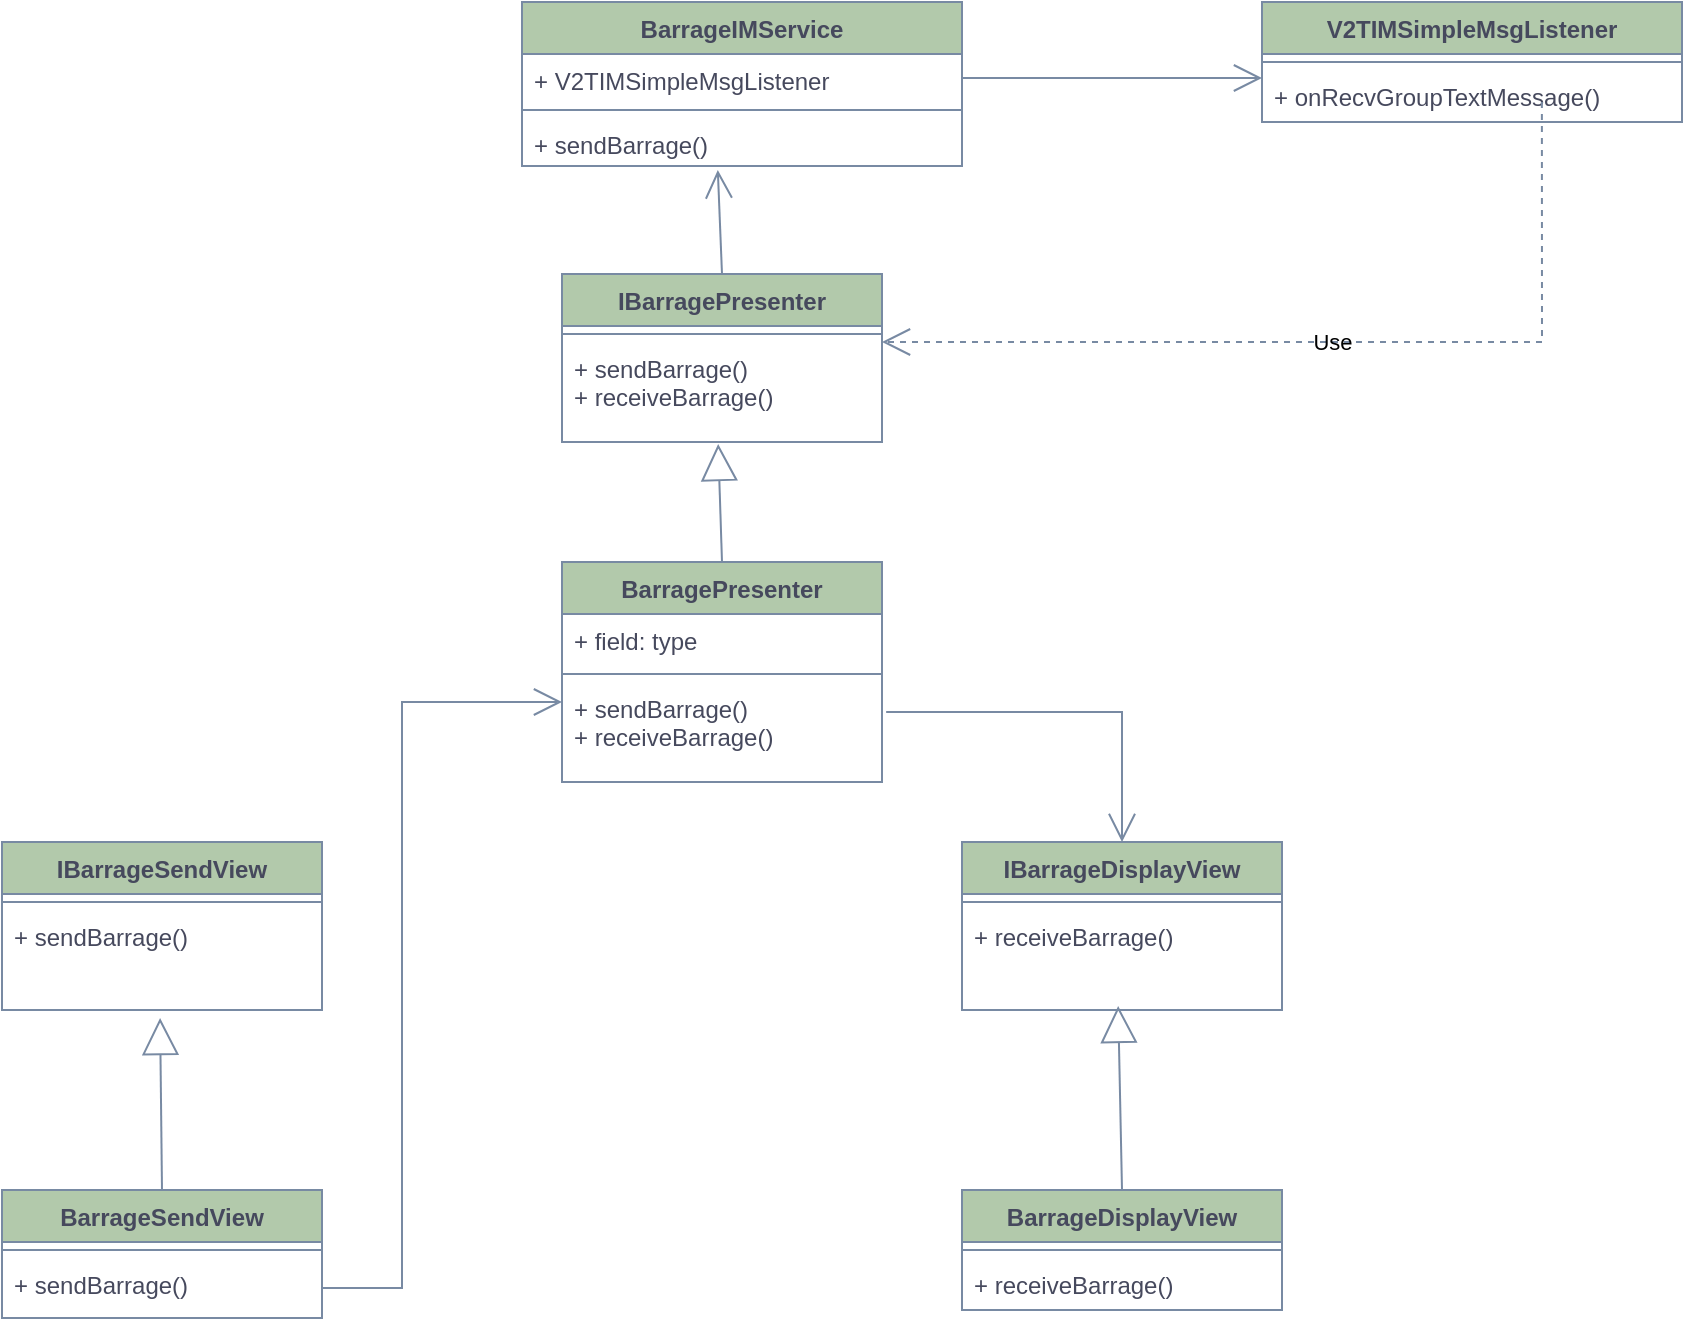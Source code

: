 <mxfile version="22.1.3" type="github">
  <diagram name="第 1 页" id="IBhxvfkGAeg1p5E4bXM3">
    <mxGraphModel dx="2074" dy="1059" grid="1" gridSize="10" guides="1" tooltips="1" connect="1" arrows="1" fold="1" page="1" pageScale="1" pageWidth="827" pageHeight="1169" math="0" shadow="0">
      <root>
        <mxCell id="0" />
        <mxCell id="1" parent="0" />
        <mxCell id="6ni6ROQNfi7pwdVgRZrK-12" value="V2TIMSimpleMsgListener" style="swimlane;fontStyle=1;align=center;verticalAlign=top;childLayout=stackLayout;horizontal=1;startSize=26;horizontalStack=0;resizeParent=1;resizeParentMax=0;resizeLast=0;collapsible=1;marginBottom=0;whiteSpace=wrap;html=1;labelBackgroundColor=none;fillColor=#B2C9AB;strokeColor=#788AA3;fontColor=#46495D;" vertex="1" parent="1">
          <mxGeometry x="710" y="290" width="210" height="60" as="geometry" />
        </mxCell>
        <mxCell id="6ni6ROQNfi7pwdVgRZrK-14" value="" style="line;strokeWidth=1;align=left;verticalAlign=middle;spacingTop=-1;spacingLeft=3;spacingRight=3;rotatable=0;labelPosition=right;points=[];portConstraint=eastwest;labelBackgroundColor=none;fillColor=#B2C9AB;strokeColor=#788AA3;fontColor=#46495D;" vertex="1" parent="6ni6ROQNfi7pwdVgRZrK-12">
          <mxGeometry y="26" width="210" height="8" as="geometry" />
        </mxCell>
        <mxCell id="6ni6ROQNfi7pwdVgRZrK-15" value="+&amp;nbsp;onRecvGroupTextMessage()" style="text;align=left;verticalAlign=top;spacingLeft=4;spacingRight=4;overflow=hidden;rotatable=0;points=[[0,0.5],[1,0.5]];portConstraint=eastwest;whiteSpace=wrap;html=1;labelBackgroundColor=none;fontColor=#46495D;" vertex="1" parent="6ni6ROQNfi7pwdVgRZrK-12">
          <mxGeometry y="34" width="210" height="26" as="geometry" />
        </mxCell>
        <mxCell id="6ni6ROQNfi7pwdVgRZrK-21" value="BarrageIMService" style="swimlane;fontStyle=1;align=center;verticalAlign=top;childLayout=stackLayout;horizontal=1;startSize=26;horizontalStack=0;resizeParent=1;resizeParentMax=0;resizeLast=0;collapsible=1;marginBottom=0;whiteSpace=wrap;html=1;labelBackgroundColor=none;fillColor=#B2C9AB;strokeColor=#788AA3;fontColor=#46495D;" vertex="1" parent="1">
          <mxGeometry x="340" y="290" width="220" height="82" as="geometry" />
        </mxCell>
        <mxCell id="6ni6ROQNfi7pwdVgRZrK-22" value="+&amp;nbsp;V2TIMSimpleMsgListener" style="text;align=left;verticalAlign=top;spacingLeft=4;spacingRight=4;overflow=hidden;rotatable=0;points=[[0,0.5],[1,0.5]];portConstraint=eastwest;whiteSpace=wrap;html=1;labelBackgroundColor=none;fontColor=#46495D;" vertex="1" parent="6ni6ROQNfi7pwdVgRZrK-21">
          <mxGeometry y="26" width="220" height="24" as="geometry" />
        </mxCell>
        <mxCell id="6ni6ROQNfi7pwdVgRZrK-23" value="" style="line;strokeWidth=1;align=left;verticalAlign=middle;spacingTop=-1;spacingLeft=3;spacingRight=3;rotatable=0;labelPosition=right;points=[];portConstraint=eastwest;labelBackgroundColor=none;fillColor=#B2C9AB;strokeColor=#788AA3;fontColor=#46495D;" vertex="1" parent="6ni6ROQNfi7pwdVgRZrK-21">
          <mxGeometry y="50" width="220" height="8" as="geometry" />
        </mxCell>
        <mxCell id="6ni6ROQNfi7pwdVgRZrK-24" value="+&amp;nbsp;sendBarrage()" style="text;align=left;verticalAlign=top;spacingLeft=4;spacingRight=4;overflow=hidden;rotatable=0;points=[[0,0.5],[1,0.5]];portConstraint=eastwest;whiteSpace=wrap;html=1;labelBackgroundColor=none;fontColor=#46495D;" vertex="1" parent="6ni6ROQNfi7pwdVgRZrK-21">
          <mxGeometry y="58" width="220" height="24" as="geometry" />
        </mxCell>
        <mxCell id="6ni6ROQNfi7pwdVgRZrK-25" value="" style="endArrow=open;endFill=1;endSize=12;html=1;rounded=0;exitX=1;exitY=0.5;exitDx=0;exitDy=0;entryX=0;entryY=0.154;entryDx=0;entryDy=0;labelBackgroundColor=none;fontColor=default;entryPerimeter=0;strokeColor=#788AA3;" edge="1" parent="1" source="6ni6ROQNfi7pwdVgRZrK-22" target="6ni6ROQNfi7pwdVgRZrK-15">
          <mxGeometry width="160" relative="1" as="geometry">
            <mxPoint x="560" y="339" as="sourcePoint" />
            <mxPoint x="650" y="330" as="targetPoint" />
          </mxGeometry>
        </mxCell>
        <mxCell id="6ni6ROQNfi7pwdVgRZrK-26" value="IBarragePresenter" style="swimlane;fontStyle=1;align=center;verticalAlign=top;childLayout=stackLayout;horizontal=1;startSize=26;horizontalStack=0;resizeParent=1;resizeParentMax=0;resizeLast=0;collapsible=1;marginBottom=0;whiteSpace=wrap;html=1;labelBackgroundColor=none;fillColor=#B2C9AB;strokeColor=#788AA3;fontColor=#46495D;" vertex="1" parent="1">
          <mxGeometry x="360" y="426" width="160" height="84" as="geometry" />
        </mxCell>
        <mxCell id="6ni6ROQNfi7pwdVgRZrK-28" value="" style="line;strokeWidth=1;align=left;verticalAlign=middle;spacingTop=-1;spacingLeft=3;spacingRight=3;rotatable=0;labelPosition=right;points=[];portConstraint=eastwest;labelBackgroundColor=none;fillColor=#B2C9AB;strokeColor=#788AA3;fontColor=#46495D;" vertex="1" parent="6ni6ROQNfi7pwdVgRZrK-26">
          <mxGeometry y="26" width="160" height="8" as="geometry" />
        </mxCell>
        <mxCell id="6ni6ROQNfi7pwdVgRZrK-29" value="+&amp;nbsp;sendBarrage()&lt;br&gt;+&amp;nbsp;receiveBarrage()" style="text;align=left;verticalAlign=top;spacingLeft=4;spacingRight=4;overflow=hidden;rotatable=0;points=[[0,0.5],[1,0.5]];portConstraint=eastwest;whiteSpace=wrap;html=1;labelBackgroundColor=none;fontColor=#46495D;" vertex="1" parent="6ni6ROQNfi7pwdVgRZrK-26">
          <mxGeometry y="34" width="160" height="50" as="geometry" />
        </mxCell>
        <mxCell id="6ni6ROQNfi7pwdVgRZrK-31" value="" style="endArrow=open;endFill=1;endSize=12;html=1;rounded=0;exitX=0.5;exitY=0;exitDx=0;exitDy=0;labelBackgroundColor=none;fontColor=default;entryX=0.445;entryY=1.083;entryDx=0;entryDy=0;entryPerimeter=0;strokeColor=#788AA3;" edge="1" parent="1" source="6ni6ROQNfi7pwdVgRZrK-26" target="6ni6ROQNfi7pwdVgRZrK-24">
          <mxGeometry width="160" relative="1" as="geometry">
            <mxPoint x="413" y="383" as="sourcePoint" />
            <mxPoint x="478" y="371" as="targetPoint" />
          </mxGeometry>
        </mxCell>
        <mxCell id="6ni6ROQNfi7pwdVgRZrK-35" value="" style="endArrow=open;endFill=1;endSize=12;html=1;rounded=0;entryX=0.5;entryY=0;entryDx=0;entryDy=0;labelBackgroundColor=none;fontColor=default;exitX=1.013;exitY=0.3;exitDx=0;exitDy=0;exitPerimeter=0;strokeColor=#788AA3;" edge="1" parent="1" source="6ni6ROQNfi7pwdVgRZrK-48" target="6ni6ROQNfi7pwdVgRZrK-61">
          <mxGeometry width="160" relative="1" as="geometry">
            <mxPoint x="620" y="469" as="sourcePoint" />
            <mxPoint x="698.95" y="621.998" as="targetPoint" />
            <Array as="points">
              <mxPoint x="640" y="645" />
            </Array>
          </mxGeometry>
        </mxCell>
        <mxCell id="6ni6ROQNfi7pwdVgRZrK-36" value="BarrageDisplayView" style="swimlane;fontStyle=1;align=center;verticalAlign=top;childLayout=stackLayout;horizontal=1;startSize=26;horizontalStack=0;resizeParent=1;resizeParentMax=0;resizeLast=0;collapsible=1;marginBottom=0;whiteSpace=wrap;html=1;labelBackgroundColor=none;fillColor=#B2C9AB;strokeColor=#788AA3;fontColor=#46495D;" vertex="1" parent="1">
          <mxGeometry x="560" y="884" width="160" height="60" as="geometry" />
        </mxCell>
        <mxCell id="6ni6ROQNfi7pwdVgRZrK-38" value="" style="line;strokeWidth=1;align=left;verticalAlign=middle;spacingTop=-1;spacingLeft=3;spacingRight=3;rotatable=0;labelPosition=right;points=[];portConstraint=eastwest;labelBackgroundColor=none;fillColor=#B2C9AB;strokeColor=#788AA3;fontColor=#46495D;" vertex="1" parent="6ni6ROQNfi7pwdVgRZrK-36">
          <mxGeometry y="26" width="160" height="8" as="geometry" />
        </mxCell>
        <mxCell id="6ni6ROQNfi7pwdVgRZrK-39" value="+&amp;nbsp;receiveBarrage()" style="text;align=left;verticalAlign=top;spacingLeft=4;spacingRight=4;overflow=hidden;rotatable=0;points=[[0,0.5],[1,0.5]];portConstraint=eastwest;whiteSpace=wrap;html=1;labelBackgroundColor=none;fontColor=#46495D;" vertex="1" parent="6ni6ROQNfi7pwdVgRZrK-36">
          <mxGeometry y="34" width="160" height="26" as="geometry" />
        </mxCell>
        <mxCell id="6ni6ROQNfi7pwdVgRZrK-43" value="" style="endArrow=block;endSize=16;endFill=0;html=1;rounded=0;exitX=0.5;exitY=0;exitDx=0;exitDy=0;entryX=0.488;entryY=0.96;entryDx=0;entryDy=0;entryPerimeter=0;labelBackgroundColor=none;fontColor=default;strokeColor=#788AA3;" edge="1" parent="1" source="6ni6ROQNfi7pwdVgRZrK-36" target="6ni6ROQNfi7pwdVgRZrK-64">
          <mxGeometry width="160" relative="1" as="geometry">
            <mxPoint x="650" y="525" as="sourcePoint" />
            <mxPoint x="785.92" y="620.988" as="targetPoint" />
          </mxGeometry>
        </mxCell>
        <mxCell id="6ni6ROQNfi7pwdVgRZrK-45" value="BarragePresenter" style="swimlane;fontStyle=1;align=center;verticalAlign=top;childLayout=stackLayout;horizontal=1;startSize=26;horizontalStack=0;resizeParent=1;resizeParentMax=0;resizeLast=0;collapsible=1;marginBottom=0;whiteSpace=wrap;html=1;labelBackgroundColor=none;fillColor=#B2C9AB;strokeColor=#788AA3;fontColor=#46495D;" vertex="1" parent="1">
          <mxGeometry x="360" y="570" width="160" height="110" as="geometry" />
        </mxCell>
        <mxCell id="6ni6ROQNfi7pwdVgRZrK-46" value="+ field: type" style="text;align=left;verticalAlign=top;spacingLeft=4;spacingRight=4;overflow=hidden;rotatable=0;points=[[0,0.5],[1,0.5]];portConstraint=eastwest;whiteSpace=wrap;html=1;labelBackgroundColor=none;fontColor=#46495D;" vertex="1" parent="6ni6ROQNfi7pwdVgRZrK-45">
          <mxGeometry y="26" width="160" height="26" as="geometry" />
        </mxCell>
        <mxCell id="6ni6ROQNfi7pwdVgRZrK-47" value="" style="line;strokeWidth=1;align=left;verticalAlign=middle;spacingTop=-1;spacingLeft=3;spacingRight=3;rotatable=0;labelPosition=right;points=[];portConstraint=eastwest;labelBackgroundColor=none;fillColor=#B2C9AB;strokeColor=#788AA3;fontColor=#46495D;" vertex="1" parent="6ni6ROQNfi7pwdVgRZrK-45">
          <mxGeometry y="52" width="160" height="8" as="geometry" />
        </mxCell>
        <mxCell id="6ni6ROQNfi7pwdVgRZrK-48" value="+&amp;nbsp;sendBarrage()&lt;br&gt;+&amp;nbsp;receiveBarrage()" style="text;align=left;verticalAlign=top;spacingLeft=4;spacingRight=4;overflow=hidden;rotatable=0;points=[[0,0.5],[1,0.5]];portConstraint=eastwest;whiteSpace=wrap;html=1;labelBackgroundColor=none;fontColor=#46495D;" vertex="1" parent="6ni6ROQNfi7pwdVgRZrK-45">
          <mxGeometry y="60" width="160" height="50" as="geometry" />
        </mxCell>
        <mxCell id="6ni6ROQNfi7pwdVgRZrK-51" value="BarrageSendView" style="swimlane;fontStyle=1;align=center;verticalAlign=top;childLayout=stackLayout;horizontal=1;startSize=26;horizontalStack=0;resizeParent=1;resizeParentMax=0;resizeLast=0;collapsible=1;marginBottom=0;whiteSpace=wrap;html=1;labelBackgroundColor=none;fillColor=#B2C9AB;strokeColor=#788AA3;fontColor=#46495D;" vertex="1" parent="1">
          <mxGeometry x="80" y="884" width="160" height="64" as="geometry" />
        </mxCell>
        <mxCell id="6ni6ROQNfi7pwdVgRZrK-53" value="" style="line;strokeWidth=1;align=left;verticalAlign=middle;spacingTop=-1;spacingLeft=3;spacingRight=3;rotatable=0;labelPosition=right;points=[];portConstraint=eastwest;labelBackgroundColor=none;fillColor=#B2C9AB;strokeColor=#788AA3;fontColor=#46495D;" vertex="1" parent="6ni6ROQNfi7pwdVgRZrK-51">
          <mxGeometry y="26" width="160" height="8" as="geometry" />
        </mxCell>
        <mxCell id="6ni6ROQNfi7pwdVgRZrK-54" value="+&amp;nbsp;sendBarrage()" style="text;align=left;verticalAlign=top;spacingLeft=4;spacingRight=4;overflow=hidden;rotatable=0;points=[[0,0.5],[1,0.5]];portConstraint=eastwest;whiteSpace=wrap;html=1;labelBackgroundColor=none;fontColor=#46495D;" vertex="1" parent="6ni6ROQNfi7pwdVgRZrK-51">
          <mxGeometry y="34" width="160" height="30" as="geometry" />
        </mxCell>
        <mxCell id="6ni6ROQNfi7pwdVgRZrK-55" value="Use" style="endArrow=open;endSize=12;dashed=1;html=1;rounded=0;exitX=0.314;exitY=1.038;exitDx=0;exitDy=0;exitPerimeter=0;entryX=1;entryY=0;entryDx=0;entryDy=0;entryPerimeter=0;labelBackgroundColor=none;strokeColor=#788AA3;fontColor=default;" edge="1" parent="1" target="6ni6ROQNfi7pwdVgRZrK-29">
          <mxGeometry width="160" relative="1" as="geometry">
            <mxPoint x="849.94" y="339.998" as="sourcePoint" />
            <mxPoint x="574" y="517.01" as="targetPoint" />
            <Array as="points">
              <mxPoint x="850" y="460" />
            </Array>
          </mxGeometry>
        </mxCell>
        <mxCell id="6ni6ROQNfi7pwdVgRZrK-56" value="IBarrageSendView" style="swimlane;fontStyle=1;align=center;verticalAlign=top;childLayout=stackLayout;horizontal=1;startSize=26;horizontalStack=0;resizeParent=1;resizeParentMax=0;resizeLast=0;collapsible=1;marginBottom=0;whiteSpace=wrap;html=1;labelBackgroundColor=none;fillColor=#B2C9AB;strokeColor=#788AA3;fontColor=#46495D;" vertex="1" parent="1">
          <mxGeometry x="80" y="710" width="160" height="84" as="geometry" />
        </mxCell>
        <mxCell id="6ni6ROQNfi7pwdVgRZrK-58" value="" style="line;strokeWidth=1;align=left;verticalAlign=middle;spacingTop=-1;spacingLeft=3;spacingRight=3;rotatable=0;labelPosition=right;points=[];portConstraint=eastwest;labelBackgroundColor=none;fillColor=#B2C9AB;strokeColor=#788AA3;fontColor=#46495D;" vertex="1" parent="6ni6ROQNfi7pwdVgRZrK-56">
          <mxGeometry y="26" width="160" height="8" as="geometry" />
        </mxCell>
        <mxCell id="6ni6ROQNfi7pwdVgRZrK-59" value="+&amp;nbsp;sendBarrage()" style="text;align=left;verticalAlign=top;spacingLeft=4;spacingRight=4;overflow=hidden;rotatable=0;points=[[0,0.5],[1,0.5]];portConstraint=eastwest;whiteSpace=wrap;html=1;labelBackgroundColor=none;fontColor=#46495D;" vertex="1" parent="6ni6ROQNfi7pwdVgRZrK-56">
          <mxGeometry y="34" width="160" height="50" as="geometry" />
        </mxCell>
        <mxCell id="6ni6ROQNfi7pwdVgRZrK-60" value="" style="endArrow=block;endSize=16;endFill=0;html=1;rounded=0;exitX=0.5;exitY=0;exitDx=0;exitDy=0;entryX=0.488;entryY=1.02;entryDx=0;entryDy=0;entryPerimeter=0;labelBackgroundColor=none;fontColor=default;strokeColor=#788AA3;" edge="1" parent="1" source="6ni6ROQNfi7pwdVgRZrK-45" target="6ni6ROQNfi7pwdVgRZrK-29">
          <mxGeometry width="160" relative="1" as="geometry">
            <mxPoint x="830" y="780" as="sourcePoint" />
            <mxPoint x="826" y="691" as="targetPoint" />
          </mxGeometry>
        </mxCell>
        <mxCell id="6ni6ROQNfi7pwdVgRZrK-61" value="IBarrageDisplayView" style="swimlane;fontStyle=1;align=center;verticalAlign=top;childLayout=stackLayout;horizontal=1;startSize=26;horizontalStack=0;resizeParent=1;resizeParentMax=0;resizeLast=0;collapsible=1;marginBottom=0;whiteSpace=wrap;html=1;labelBackgroundColor=none;fillColor=#B2C9AB;strokeColor=#788AA3;fontColor=#46495D;" vertex="1" parent="1">
          <mxGeometry x="560" y="710" width="160" height="84" as="geometry" />
        </mxCell>
        <mxCell id="6ni6ROQNfi7pwdVgRZrK-63" value="" style="line;strokeWidth=1;align=left;verticalAlign=middle;spacingTop=-1;spacingLeft=3;spacingRight=3;rotatable=0;labelPosition=right;points=[];portConstraint=eastwest;labelBackgroundColor=none;fillColor=#B2C9AB;strokeColor=#788AA3;fontColor=#46495D;" vertex="1" parent="6ni6ROQNfi7pwdVgRZrK-61">
          <mxGeometry y="26" width="160" height="8" as="geometry" />
        </mxCell>
        <mxCell id="6ni6ROQNfi7pwdVgRZrK-64" value="+&amp;nbsp;receiveBarrage()" style="text;align=left;verticalAlign=top;spacingLeft=4;spacingRight=4;overflow=hidden;rotatable=0;points=[[0,0.5],[1,0.5]];portConstraint=eastwest;whiteSpace=wrap;html=1;labelBackgroundColor=none;fontColor=#46495D;" vertex="1" parent="6ni6ROQNfi7pwdVgRZrK-61">
          <mxGeometry y="34" width="160" height="50" as="geometry" />
        </mxCell>
        <mxCell id="6ni6ROQNfi7pwdVgRZrK-65" value="" style="endArrow=open;endFill=1;endSize=12;html=1;rounded=0;entryX=0;entryY=0.5;entryDx=0;entryDy=0;labelBackgroundColor=none;fontColor=default;exitX=1;exitY=0.5;exitDx=0;exitDy=0;strokeColor=#788AA3;" edge="1" parent="1" source="6ni6ROQNfi7pwdVgRZrK-54">
          <mxGeometry width="160" relative="1" as="geometry">
            <mxPoint x="240" y="945.992" as="sourcePoint" />
            <mxPoint x="360" y="640" as="targetPoint" />
            <Array as="points">
              <mxPoint x="280" y="933" />
              <mxPoint x="280" y="640" />
            </Array>
          </mxGeometry>
        </mxCell>
        <mxCell id="6ni6ROQNfi7pwdVgRZrK-67" value="" style="endArrow=block;endSize=16;endFill=0;html=1;rounded=0;exitX=0.5;exitY=0;exitDx=0;exitDy=0;entryX=0.494;entryY=1.08;entryDx=0;entryDy=0;entryPerimeter=0;labelBackgroundColor=none;fontColor=default;strokeColor=#788AA3;" edge="1" parent="1" source="6ni6ROQNfi7pwdVgRZrK-51" target="6ni6ROQNfi7pwdVgRZrK-59">
          <mxGeometry x="-0.0" width="160" relative="1" as="geometry">
            <mxPoint x="650" y="894" as="sourcePoint" />
            <mxPoint x="648" y="802" as="targetPoint" />
            <mxPoint as="offset" />
          </mxGeometry>
        </mxCell>
      </root>
    </mxGraphModel>
  </diagram>
</mxfile>
